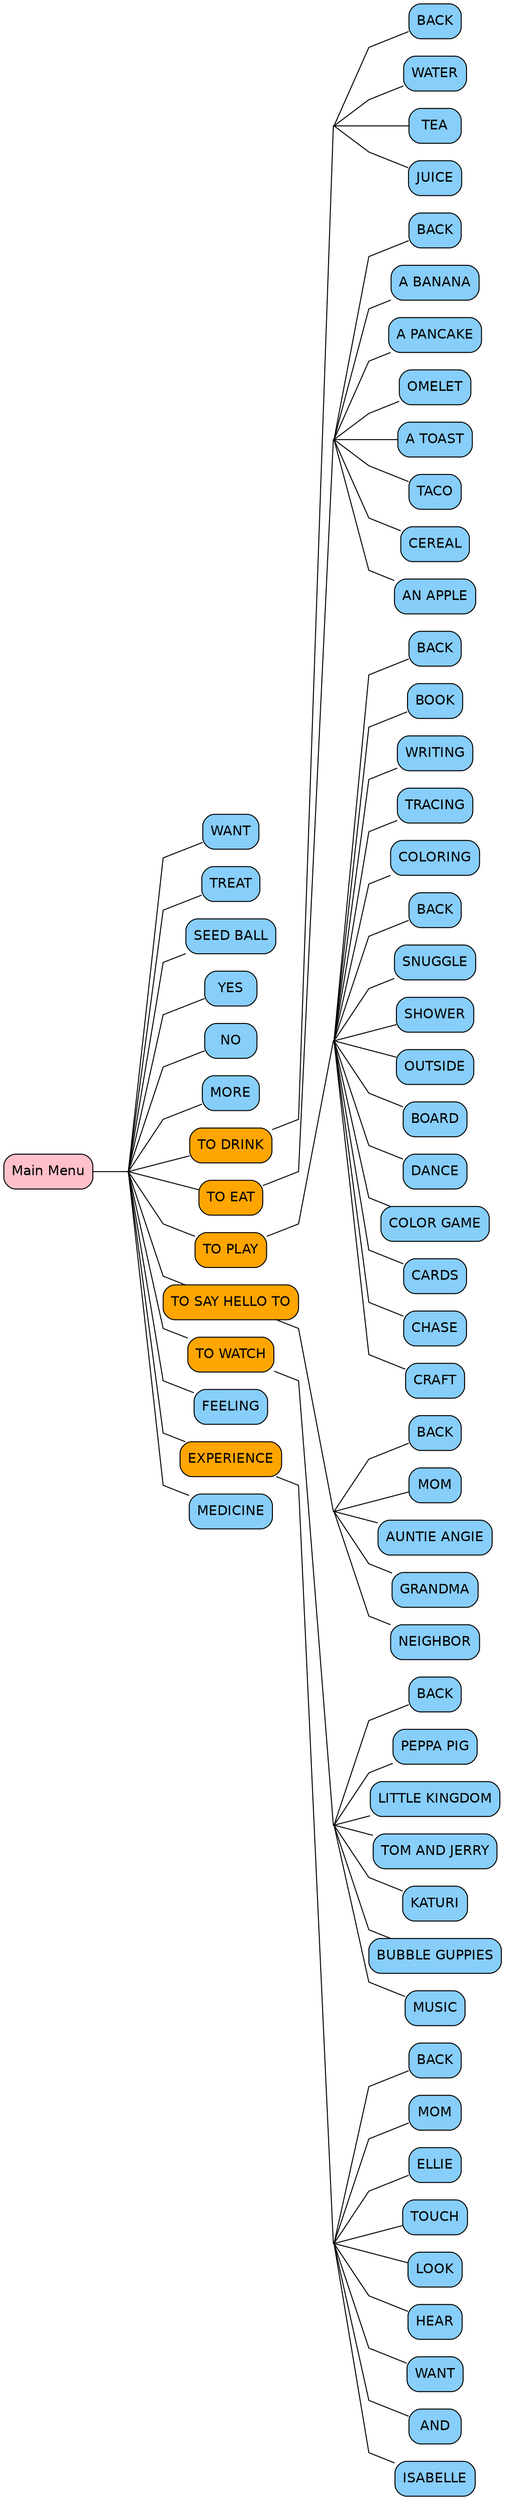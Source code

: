digraph "Speech Board Menu Tree" {
	rankdir=LR;
	splines=polyline; // Critical for the orthogonal lines
	node [shape=rect, style="rounded,filled", fontname=Helvetica]; // Default for visible nodes
	edge [fontname=Helvetica, arrowhead=none]; // Global for edges: no arrowheads


	// Visible Node Definitions
	ROOT_MAIN_MENU [label="Main Menu", fillcolor=pink];
	A [label="WANT", fillcolor=lightskyblue];
	B [label="TREAT", fillcolor=lightskyblue];
	C [label="SEED BALL", fillcolor=lightskyblue];
	D [label="YES", fillcolor=lightskyblue];
	E [label="NO", fillcolor=lightskyblue];
	F [label="MORE", fillcolor=lightskyblue];
	G [label="TO DRINK", fillcolor=orange];
	GA [label="BACK", fillcolor=lightskyblue];
	GB [label="WATER", fillcolor=lightskyblue];
	GC [label="TEA", fillcolor=lightskyblue];
	GD [label="JUICE", fillcolor=lightskyblue];
	H [label="TO EAT", fillcolor=orange];
	HA [label="BACK", fillcolor=lightskyblue];
	HB [label="A BANANA", fillcolor=lightskyblue];
	HC [label="A PANCAKE", fillcolor=lightskyblue];
	HD [label="OMELET", fillcolor=lightskyblue];
	HE [label="A TOAST", fillcolor=lightskyblue];
	HF [label="TACO", fillcolor=lightskyblue];
	HG [label="CEREAL", fillcolor=lightskyblue];
	HH [label="AN APPLE", fillcolor=lightskyblue];
	I [label="TO PLAY", fillcolor=orange];
	IA [label="BACK", fillcolor=lightskyblue];
	IB [label="BOOK", fillcolor=lightskyblue];
	IC [label="WRITING", fillcolor=lightskyblue];
	ID [label="TRACING", fillcolor=lightskyblue];
	IE [label="COLORING", fillcolor=lightskyblue];
	IF [label="BACK", fillcolor=lightskyblue];
	IG [label="SNUGGLE", fillcolor=lightskyblue];
	IH [label="SHOWER", fillcolor=lightskyblue];
	II [label="OUTSIDE", fillcolor=lightskyblue];
	IJ [label="BOARD", fillcolor=lightskyblue];
	IK [label="DANCE", fillcolor=lightskyblue];
	IL [label="COLOR GAME", fillcolor=lightskyblue];
	IM [label="CARDS", fillcolor=lightskyblue];
	IN [label="CHASE", fillcolor=lightskyblue];
	IO [label="CRAFT", fillcolor=lightskyblue];
	J [label="TO SAY HELLO TO", fillcolor=orange];
	JA [label="BACK", fillcolor=lightskyblue];
	JB [label="MOM", fillcolor=lightskyblue];
	JC [label="AUNTIE ANGIE", fillcolor=lightskyblue];
	JD [label="GRANDMA", fillcolor=lightskyblue];
	JE [label="NEIGHBOR", fillcolor=lightskyblue];
	K [label="TO WATCH", fillcolor=orange];
	KA [label="BACK", fillcolor=lightskyblue];
	KB [label="PEPPA PIG", fillcolor=lightskyblue];
	KC [label="LITTLE KINGDOM", fillcolor=lightskyblue];
	KD [label="TOM AND JERRY", fillcolor=lightskyblue];
	KE [label="KATURI", fillcolor=lightskyblue];
	KF [label="BUBBLE GUPPIES", fillcolor=lightskyblue];
	KG [label="MUSIC", fillcolor=lightskyblue];
	L [label="FEELING", fillcolor=lightskyblue];
	M [label="EXPERIENCE", fillcolor=orange];
	MA [label="BACK", fillcolor=lightskyblue];
	MB [label="MOM", fillcolor=lightskyblue];
	MC [label="ELLIE", fillcolor=lightskyblue];
	MD [label="TOUCH", fillcolor=lightskyblue];
	ME [label="LOOK", fillcolor=lightskyblue];
	MF [label="HEAR", fillcolor=lightskyblue];
	MG [label="WANT", fillcolor=lightskyblue];
	MH [label="AND", fillcolor=lightskyblue];
	MI [label="ISABELLE", fillcolor=lightskyblue];
	N [label="MEDICINE", fillcolor=lightskyblue];

	// Junction Node Definitions (as points)
	"G_junction" [shape=point, label="", width=0.01, height=0.01];
	"H_junction" [shape=point, label="", width=0.01, height=0.01];
	"I_junction" [shape=point, label="", width=0.01, height=0.01];
	"J_junction" [shape=point, label="", width=0.01, height=0.01];
	"K_junction" [shape=point, label="", width=0.01, height=0.01];
	"M_junction" [shape=point, label="", width=0.01, height=0.01];
	"ROOT_MAIN_MENU_junction" [shape=point, label="", width=0.01, height=0.01];

	// Edge Definitions
	G -> "G_junction";
	"G_junction" -> GA;
	"G_junction" -> GB;
	"G_junction" -> GC;
	"G_junction" -> GD;
	H -> "H_junction";
	"H_junction" -> HA;
	"H_junction" -> HB;
	"H_junction" -> HC;
	"H_junction" -> HD;
	"H_junction" -> HE;
	"H_junction" -> HF;
	"H_junction" -> HG;
	"H_junction" -> HH;
	I -> "I_junction";
	"I_junction" -> IA;
	"I_junction" -> IB;
	"I_junction" -> IC;
	"I_junction" -> ID;
	"I_junction" -> IE;
	"I_junction" -> IF;
	"I_junction" -> IG;
	"I_junction" -> IH;
	"I_junction" -> II;
	"I_junction" -> IJ;
	"I_junction" -> IK;
	"I_junction" -> IL;
	"I_junction" -> IM;
	"I_junction" -> IN;
	"I_junction" -> IO;
	J -> "J_junction";
	"J_junction" -> JA;
	"J_junction" -> JB;
	"J_junction" -> JC;
	"J_junction" -> JD;
	"J_junction" -> JE;
	K -> "K_junction";
	"K_junction" -> KA;
	"K_junction" -> KB;
	"K_junction" -> KC;
	"K_junction" -> KD;
	"K_junction" -> KE;
	"K_junction" -> KF;
	"K_junction" -> KG;
	M -> "M_junction";
	"M_junction" -> MA;
	"M_junction" -> MB;
	"M_junction" -> MC;
	"M_junction" -> MD;
	"M_junction" -> ME;
	"M_junction" -> MF;
	"M_junction" -> MG;
	"M_junction" -> MH;
	"M_junction" -> MI;
	ROOT_MAIN_MENU -> "ROOT_MAIN_MENU_junction";
	"ROOT_MAIN_MENU_junction" -> A;
	"ROOT_MAIN_MENU_junction" -> B;
	"ROOT_MAIN_MENU_junction" -> C;
	"ROOT_MAIN_MENU_junction" -> D;
	"ROOT_MAIN_MENU_junction" -> E;
	"ROOT_MAIN_MENU_junction" -> F;
	"ROOT_MAIN_MENU_junction" -> G;
	"ROOT_MAIN_MENU_junction" -> H;
	"ROOT_MAIN_MENU_junction" -> I;
	"ROOT_MAIN_MENU_junction" -> J;
	"ROOT_MAIN_MENU_junction" -> K;
	"ROOT_MAIN_MENU_junction" -> L;
	"ROOT_MAIN_MENU_junction" -> M;
	"ROOT_MAIN_MENU_junction" -> N;
}